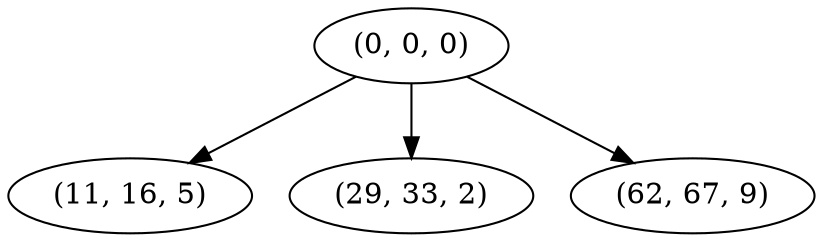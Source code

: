 digraph tree {
    "(0, 0, 0)";
    "(11, 16, 5)";
    "(29, 33, 2)";
    "(62, 67, 9)";
    "(0, 0, 0)" -> "(11, 16, 5)";
    "(0, 0, 0)" -> "(29, 33, 2)";
    "(0, 0, 0)" -> "(62, 67, 9)";
}
